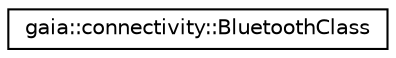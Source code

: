 digraph G
{
  edge [fontname="Helvetica",fontsize="10",labelfontname="Helvetica",labelfontsize="10"];
  node [fontname="Helvetica",fontsize="10",shape=record];
  rankdir=LR;
  Node1 [label="gaia::connectivity::BluetoothClass",height=0.2,width=0.4,color="black", fillcolor="white", style="filled",URL="$d7/d60/classgaia_1_1connectivity_1_1_bluetooth_class.html",tooltip="Represents a Bluetooth class, which describes general characteristics and capabilities of a device..."];
}
